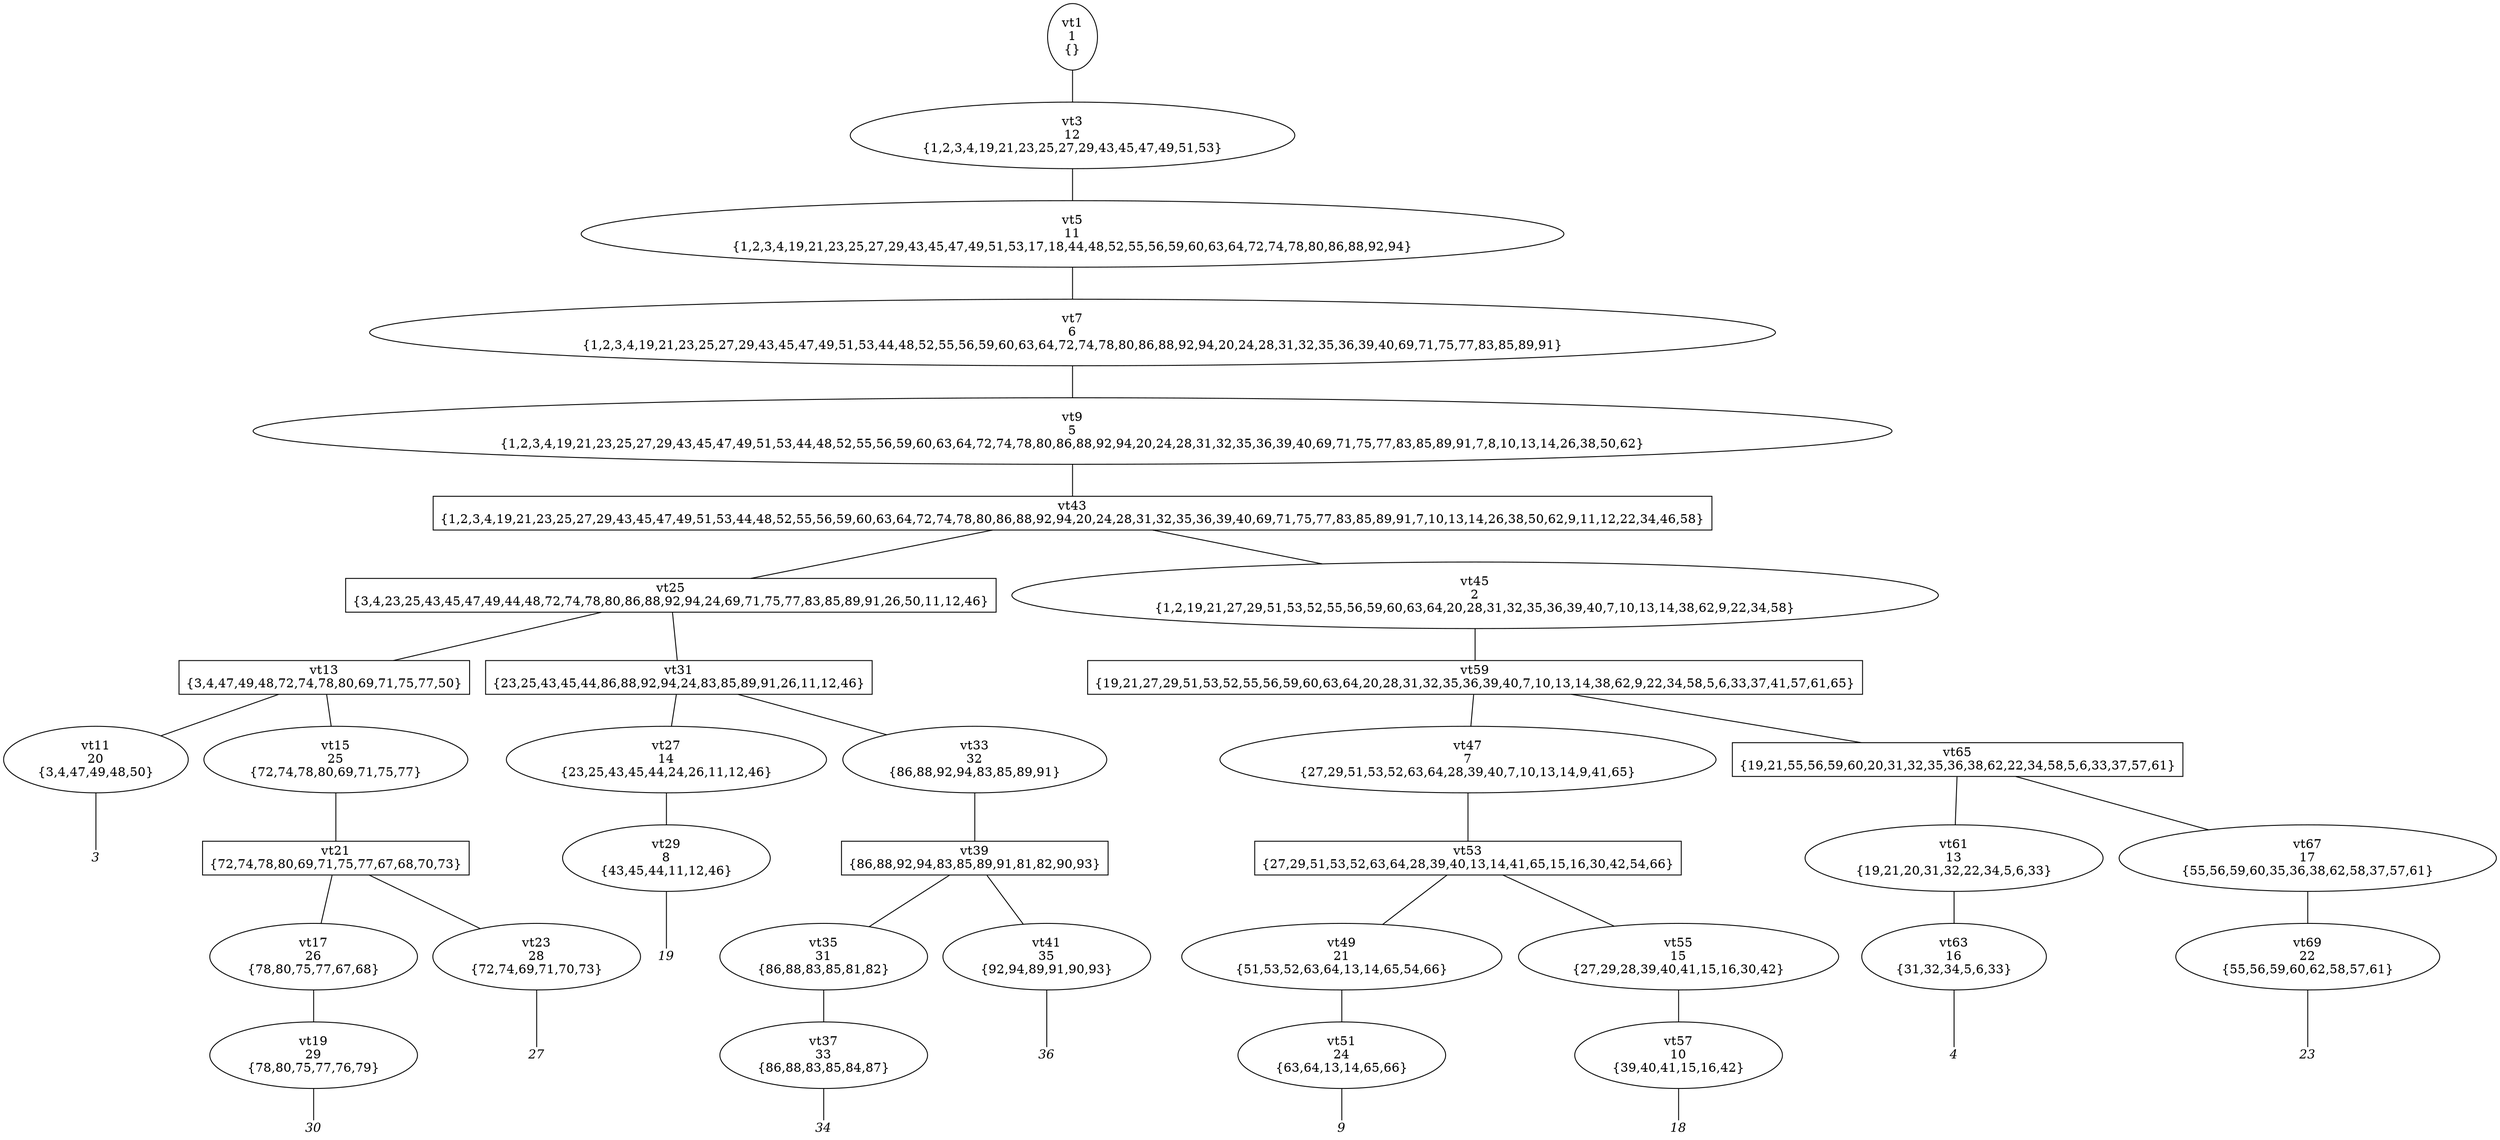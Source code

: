 
digraph vtree {

overlap=false

n1 [label="vt1
1
{}",shape="ellipse"]; 
n3 [label="vt3
12
{1,2,3,4,19,21,23,25,27,29,43,45,47,49,51,53}",shape="ellipse"]; 
n5 [label="vt5
11
{1,2,3,4,19,21,23,25,27,29,43,45,47,49,51,53,17,18,44,48,52,55,56,59,60,63,64,72,74,78,80,86,88,92,94}",shape="ellipse"]; 
n7 [label="vt7
6
{1,2,3,4,19,21,23,25,27,29,43,45,47,49,51,53,44,48,52,55,56,59,60,63,64,72,74,78,80,86,88,92,94,20,24,28,31,32,35,36,39,40,69,71,75,77,83,85,89,91}",shape="ellipse"]; 
n9 [label="vt9
5
{1,2,3,4,19,21,23,25,27,29,43,45,47,49,51,53,44,48,52,55,56,59,60,63,64,72,74,78,80,86,88,92,94,20,24,28,31,32,35,36,39,40,69,71,75,77,83,85,89,91,7,8,10,13,14,26,38,50,62}",shape="ellipse"]; 
n43 [label="vt43
{1,2,3,4,19,21,23,25,27,29,43,45,47,49,51,53,44,48,52,55,56,59,60,63,64,72,74,78,80,86,88,92,94,20,24,28,31,32,35,36,39,40,69,71,75,77,83,85,89,91,7,10,13,14,26,38,50,62,9,11,12,22,34,46,58}",shape="box"]; 
n25 [label="vt25
{3,4,23,25,43,45,47,49,44,48,72,74,78,80,86,88,92,94,24,69,71,75,77,83,85,89,91,26,50,11,12,46}",shape="box"]; 
n13 [label="vt13
{3,4,47,49,48,72,74,78,80,69,71,75,77,50}",shape="box"]; 
n11 [label="vt11
20
{3,4,47,49,48,50}",shape="ellipse"]; 
n12 [label="3",fontname="Times-Italic",fontsize=14,shape=plaintext,fixedsize=true,width=.25,height=.25]; 
n15 [label="vt15
25
{72,74,78,80,69,71,75,77}",shape="ellipse"]; 
n21 [label="vt21
{72,74,78,80,69,71,75,77,67,68,70,73}",shape="box"]; 
n17 [label="vt17
26
{78,80,75,77,67,68}",shape="ellipse"]; 
n19 [label="vt19
29
{78,80,75,77,76,79}",shape="ellipse"]; 
n20 [label="30",fontname="Times-Italic",fontsize=14,shape=plaintext,fixedsize=true,width=.25,height=.25]; 
n23 [label="vt23
28
{72,74,69,71,70,73}",shape="ellipse"]; 
n24 [label="27",fontname="Times-Italic",fontsize=14,shape=plaintext,fixedsize=true,width=.25,height=.25]; 
n31 [label="vt31
{23,25,43,45,44,86,88,92,94,24,83,85,89,91,26,11,12,46}",shape="box"]; 
n27 [label="vt27
14
{23,25,43,45,44,24,26,11,12,46}",shape="ellipse"]; 
n29 [label="vt29
8
{43,45,44,11,12,46}",shape="ellipse"]; 
n30 [label="19",fontname="Times-Italic",fontsize=14,shape=plaintext,fixedsize=true,width=.25,height=.25]; 
n33 [label="vt33
32
{86,88,92,94,83,85,89,91}",shape="ellipse"]; 
n39 [label="vt39
{86,88,92,94,83,85,89,91,81,82,90,93}",shape="box"]; 
n35 [label="vt35
31
{86,88,83,85,81,82}",shape="ellipse"]; 
n37 [label="vt37
33
{86,88,83,85,84,87}",shape="ellipse"]; 
n38 [label="34",fontname="Times-Italic",fontsize=14,shape=plaintext,fixedsize=true,width=.25,height=.25]; 
n41 [label="vt41
35
{92,94,89,91,90,93}",shape="ellipse"]; 
n42 [label="36",fontname="Times-Italic",fontsize=14,shape=plaintext,fixedsize=true,width=.25,height=.25]; 
n45 [label="vt45
2
{1,2,19,21,27,29,51,53,52,55,56,59,60,63,64,20,28,31,32,35,36,39,40,7,10,13,14,38,62,9,22,34,58}",shape="ellipse"]; 
n59 [label="vt59
{19,21,27,29,51,53,52,55,56,59,60,63,64,20,28,31,32,35,36,39,40,7,10,13,14,38,62,9,22,34,58,5,6,33,37,41,57,61,65}",shape="box"]; 
n47 [label="vt47
7
{27,29,51,53,52,63,64,28,39,40,7,10,13,14,9,41,65}",shape="ellipse"]; 
n53 [label="vt53
{27,29,51,53,52,63,64,28,39,40,13,14,41,65,15,16,30,42,54,66}",shape="box"]; 
n49 [label="vt49
21
{51,53,52,63,64,13,14,65,54,66}",shape="ellipse"]; 
n51 [label="vt51
24
{63,64,13,14,65,66}",shape="ellipse"]; 
n52 [label="9",fontname="Times-Italic",fontsize=14,shape=plaintext,fixedsize=true,width=.25,height=.25]; 
n55 [label="vt55
15
{27,29,28,39,40,41,15,16,30,42}",shape="ellipse"]; 
n57 [label="vt57
10
{39,40,41,15,16,42}",shape="ellipse"]; 
n58 [label="18",fontname="Times-Italic",fontsize=14,shape=plaintext,fixedsize=true,width=.25,height=.25]; 
n65 [label="vt65
{19,21,55,56,59,60,20,31,32,35,36,38,62,22,34,58,5,6,33,37,57,61}",shape="box"]; 
n61 [label="vt61
13
{19,21,20,31,32,22,34,5,6,33}",shape="ellipse"]; 
n63 [label="vt63
16
{31,32,34,5,6,33}",shape="ellipse"]; 
n64 [label="4",fontname="Times-Italic",fontsize=14,shape=plaintext,fixedsize=true,width=.25,height=.25]; 
n67 [label="vt67
17
{55,56,59,60,35,36,38,62,58,37,57,61}",shape="ellipse"]; 
n69 [label="vt69
22
{55,56,59,60,62,58,57,61}",shape="ellipse"]; 
n70 [label="23",fontname="Times-Italic",fontsize=14,shape=plaintext,fixedsize=true,width=.25,height=.25]; 
n1->n3 [arrowhead=none];
n3->n5 [arrowhead=none];
n5->n7 [arrowhead=none];
n7->n9 [arrowhead=none];
n9->n43 [arrowhead=none];
n43->n25 [arrowhead=none];
n25->n13 [arrowhead=none];
n13->n11 [arrowhead=none];
n11->n12 [arrowhead=none];
n13->n15 [arrowhead=none];
n15->n21 [arrowhead=none];
n21->n17 [arrowhead=none];
n17->n19 [arrowhead=none];
n19->n20 [arrowhead=none];
n21->n23 [arrowhead=none];
n23->n24 [arrowhead=none];
n25->n31 [arrowhead=none];
n31->n27 [arrowhead=none];
n27->n29 [arrowhead=none];
n29->n30 [arrowhead=none];
n31->n33 [arrowhead=none];
n33->n39 [arrowhead=none];
n39->n35 [arrowhead=none];
n35->n37 [arrowhead=none];
n37->n38 [arrowhead=none];
n39->n41 [arrowhead=none];
n41->n42 [arrowhead=none];
n43->n45 [arrowhead=none];
n45->n59 [arrowhead=none];
n59->n47 [arrowhead=none];
n47->n53 [arrowhead=none];
n53->n49 [arrowhead=none];
n49->n51 [arrowhead=none];
n51->n52 [arrowhead=none];
n53->n55 [arrowhead=none];
n55->n57 [arrowhead=none];
n57->n58 [arrowhead=none];
n59->n65 [arrowhead=none];
n65->n61 [arrowhead=none];
n61->n63 [arrowhead=none];
n63->n64 [arrowhead=none];
n65->n67 [arrowhead=none];
n67->n69 [arrowhead=none];
n69->n70 [arrowhead=none];


}